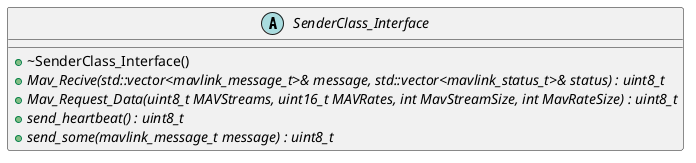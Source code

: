 @startuml





/' Objects '/

abstract class SenderClass_Interface {
	+~SenderClass_Interface()
	+{abstract} Mav_Recive(std::vector<mavlink_message_t>& message, std::vector<mavlink_status_t>& status) : uint8_t
	+{abstract} Mav_Request_Data(uint8_t MAVStreams, uint16_t MAVRates, int MavStreamSize, int MavRateSize) : uint8_t
	+{abstract} send_heartbeat() : uint8_t
	+{abstract} send_some(mavlink_message_t message) : uint8_t
}





/' Inheritance relationships '/




/' Aggregation relationships '/





/' Dependency relationships '/





/' Nested objects '/



@enduml

